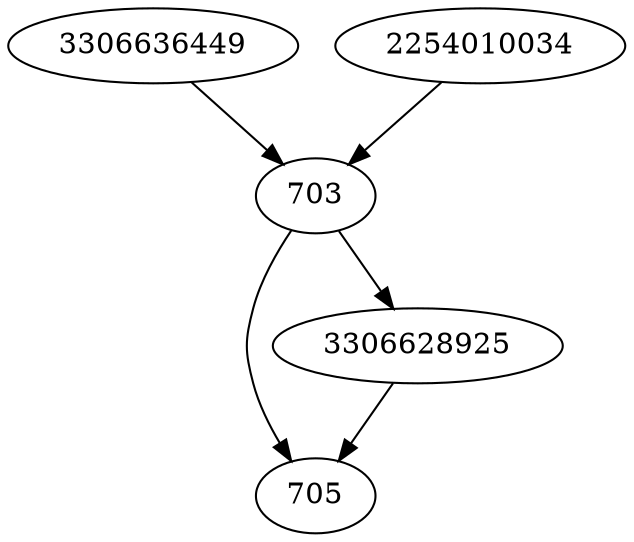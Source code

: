 strict digraph  {
3306636449;
705;
2254010034;
3306628925;
703;
3306636449 -> 703;
2254010034 -> 703;
3306628925 -> 705;
703 -> 705;
703 -> 3306628925;
}
